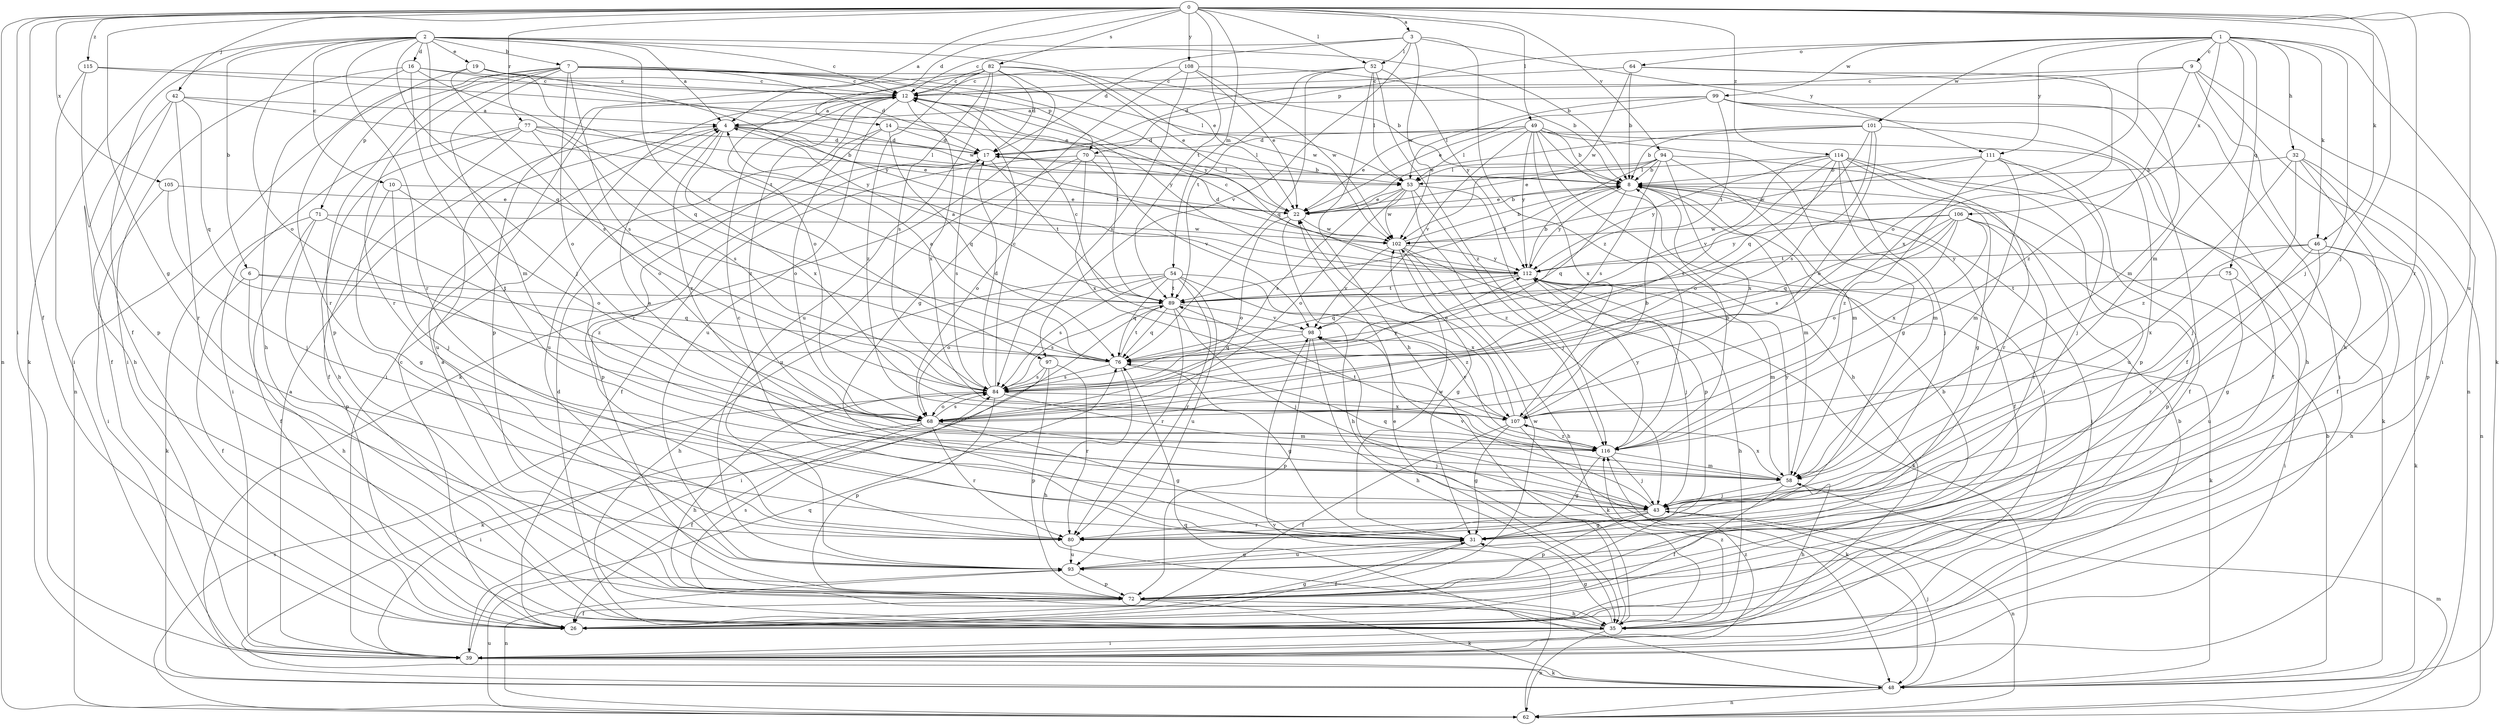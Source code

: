 strict digraph  {
0;
1;
2;
3;
4;
6;
7;
8;
9;
10;
12;
14;
16;
17;
19;
22;
26;
31;
32;
35;
39;
42;
43;
46;
48;
49;
52;
53;
54;
58;
62;
64;
68;
70;
71;
72;
75;
76;
77;
80;
82;
84;
89;
93;
94;
97;
98;
99;
101;
102;
105;
106;
107;
108;
111;
112;
114;
115;
116;
0 -> 3  [label=a];
0 -> 4  [label=a];
0 -> 14  [label=d];
0 -> 26  [label=f];
0 -> 31  [label=g];
0 -> 39  [label=i];
0 -> 42  [label=j];
0 -> 43  [label=j];
0 -> 46  [label=k];
0 -> 49  [label=l];
0 -> 52  [label=l];
0 -> 54  [label=m];
0 -> 62  [label=n];
0 -> 77  [label=r];
0 -> 80  [label=r];
0 -> 82  [label=s];
0 -> 89  [label=t];
0 -> 93  [label=u];
0 -> 94  [label=v];
0 -> 105  [label=x];
0 -> 108  [label=y];
0 -> 114  [label=z];
0 -> 115  [label=z];
1 -> 9  [label=c];
1 -> 32  [label=h];
1 -> 43  [label=j];
1 -> 46  [label=k];
1 -> 48  [label=k];
1 -> 58  [label=m];
1 -> 64  [label=o];
1 -> 68  [label=o];
1 -> 70  [label=p];
1 -> 75  [label=q];
1 -> 99  [label=w];
1 -> 101  [label=w];
1 -> 106  [label=x];
1 -> 111  [label=y];
2 -> 4  [label=a];
2 -> 6  [label=b];
2 -> 7  [label=b];
2 -> 8  [label=b];
2 -> 10  [label=c];
2 -> 12  [label=c];
2 -> 16  [label=d];
2 -> 19  [label=e];
2 -> 22  [label=e];
2 -> 26  [label=f];
2 -> 43  [label=j];
2 -> 48  [label=k];
2 -> 68  [label=o];
2 -> 76  [label=q];
2 -> 80  [label=r];
2 -> 97  [label=v];
3 -> 12  [label=c];
3 -> 17  [label=d];
3 -> 52  [label=l];
3 -> 97  [label=v];
3 -> 102  [label=w];
3 -> 111  [label=y];
3 -> 116  [label=z];
4 -> 17  [label=d];
4 -> 22  [label=e];
4 -> 53  [label=l];
4 -> 93  [label=u];
4 -> 107  [label=x];
4 -> 116  [label=z];
6 -> 26  [label=f];
6 -> 35  [label=h];
6 -> 76  [label=q];
6 -> 89  [label=t];
7 -> 8  [label=b];
7 -> 12  [label=c];
7 -> 17  [label=d];
7 -> 53  [label=l];
7 -> 58  [label=m];
7 -> 62  [label=n];
7 -> 68  [label=o];
7 -> 70  [label=p];
7 -> 71  [label=p];
7 -> 72  [label=p];
7 -> 80  [label=r];
7 -> 84  [label=s];
7 -> 112  [label=y];
8 -> 22  [label=e];
8 -> 26  [label=f];
8 -> 39  [label=i];
8 -> 58  [label=m];
8 -> 76  [label=q];
8 -> 112  [label=y];
9 -> 12  [label=c];
9 -> 17  [label=d];
9 -> 35  [label=h];
9 -> 39  [label=i];
9 -> 62  [label=n];
9 -> 116  [label=z];
10 -> 22  [label=e];
10 -> 31  [label=g];
10 -> 43  [label=j];
10 -> 68  [label=o];
12 -> 4  [label=a];
12 -> 39  [label=i];
12 -> 80  [label=r];
12 -> 89  [label=t];
12 -> 93  [label=u];
12 -> 107  [label=x];
12 -> 112  [label=y];
12 -> 116  [label=z];
14 -> 17  [label=d];
14 -> 53  [label=l];
14 -> 68  [label=o];
14 -> 76  [label=q];
14 -> 93  [label=u];
16 -> 12  [label=c];
16 -> 35  [label=h];
16 -> 39  [label=i];
16 -> 43  [label=j];
16 -> 76  [label=q];
16 -> 102  [label=w];
17 -> 8  [label=b];
17 -> 72  [label=p];
17 -> 84  [label=s];
17 -> 89  [label=t];
19 -> 12  [label=c];
19 -> 80  [label=r];
19 -> 84  [label=s];
19 -> 89  [label=t];
19 -> 112  [label=y];
22 -> 8  [label=b];
22 -> 35  [label=h];
22 -> 68  [label=o];
22 -> 102  [label=w];
26 -> 12  [label=c];
26 -> 31  [label=g];
31 -> 12  [label=c];
31 -> 26  [label=f];
31 -> 93  [label=u];
31 -> 102  [label=w];
32 -> 8  [label=b];
32 -> 26  [label=f];
32 -> 43  [label=j];
32 -> 62  [label=n];
32 -> 72  [label=p];
32 -> 116  [label=z];
35 -> 17  [label=d];
35 -> 22  [label=e];
35 -> 31  [label=g];
35 -> 39  [label=i];
35 -> 62  [label=n];
35 -> 84  [label=s];
35 -> 116  [label=z];
39 -> 4  [label=a];
39 -> 8  [label=b];
39 -> 48  [label=k];
39 -> 76  [label=q];
39 -> 116  [label=z];
42 -> 4  [label=a];
42 -> 26  [label=f];
42 -> 35  [label=h];
42 -> 76  [label=q];
42 -> 80  [label=r];
42 -> 112  [label=y];
43 -> 31  [label=g];
43 -> 62  [label=n];
43 -> 72  [label=p];
43 -> 80  [label=r];
43 -> 98  [label=v];
46 -> 31  [label=g];
46 -> 35  [label=h];
46 -> 48  [label=k];
46 -> 80  [label=r];
46 -> 107  [label=x];
46 -> 112  [label=y];
48 -> 8  [label=b];
48 -> 43  [label=j];
48 -> 62  [label=n];
48 -> 76  [label=q];
49 -> 8  [label=b];
49 -> 17  [label=d];
49 -> 22  [label=e];
49 -> 31  [label=g];
49 -> 35  [label=h];
49 -> 39  [label=i];
49 -> 53  [label=l];
49 -> 72  [label=p];
49 -> 98  [label=v];
49 -> 107  [label=x];
49 -> 112  [label=y];
52 -> 12  [label=c];
52 -> 35  [label=h];
52 -> 53  [label=l];
52 -> 76  [label=q];
52 -> 89  [label=t];
52 -> 112  [label=y];
52 -> 116  [label=z];
53 -> 22  [label=e];
53 -> 43  [label=j];
53 -> 68  [label=o];
53 -> 72  [label=p];
53 -> 84  [label=s];
53 -> 102  [label=w];
53 -> 116  [label=z];
54 -> 35  [label=h];
54 -> 68  [label=o];
54 -> 76  [label=q];
54 -> 80  [label=r];
54 -> 84  [label=s];
54 -> 89  [label=t];
54 -> 93  [label=u];
54 -> 107  [label=x];
54 -> 116  [label=z];
58 -> 4  [label=a];
58 -> 26  [label=f];
58 -> 35  [label=h];
58 -> 43  [label=j];
58 -> 76  [label=q];
58 -> 107  [label=x];
58 -> 112  [label=y];
62 -> 58  [label=m];
62 -> 84  [label=s];
62 -> 93  [label=u];
62 -> 98  [label=v];
64 -> 8  [label=b];
64 -> 12  [label=c];
64 -> 58  [label=m];
64 -> 102  [label=w];
64 -> 107  [label=x];
68 -> 26  [label=f];
68 -> 31  [label=g];
68 -> 39  [label=i];
68 -> 43  [label=j];
68 -> 80  [label=r];
68 -> 84  [label=s];
70 -> 26  [label=f];
70 -> 53  [label=l];
70 -> 68  [label=o];
70 -> 93  [label=u];
70 -> 98  [label=v];
70 -> 107  [label=x];
71 -> 26  [label=f];
71 -> 48  [label=k];
71 -> 72  [label=p];
71 -> 102  [label=w];
71 -> 116  [label=z];
72 -> 4  [label=a];
72 -> 8  [label=b];
72 -> 26  [label=f];
72 -> 35  [label=h];
72 -> 48  [label=k];
72 -> 102  [label=w];
75 -> 39  [label=i];
75 -> 89  [label=t];
75 -> 93  [label=u];
76 -> 4  [label=a];
76 -> 31  [label=g];
76 -> 35  [label=h];
76 -> 84  [label=s];
76 -> 89  [label=t];
77 -> 8  [label=b];
77 -> 17  [label=d];
77 -> 26  [label=f];
77 -> 35  [label=h];
77 -> 39  [label=i];
77 -> 68  [label=o];
77 -> 84  [label=s];
80 -> 93  [label=u];
82 -> 12  [label=c];
82 -> 17  [label=d];
82 -> 22  [label=e];
82 -> 48  [label=k];
82 -> 68  [label=o];
82 -> 72  [label=p];
82 -> 84  [label=s];
82 -> 93  [label=u];
82 -> 102  [label=w];
82 -> 116  [label=z];
84 -> 12  [label=c];
84 -> 17  [label=d];
84 -> 35  [label=h];
84 -> 58  [label=m];
84 -> 68  [label=o];
84 -> 72  [label=p];
84 -> 107  [label=x];
84 -> 112  [label=y];
89 -> 4  [label=a];
89 -> 39  [label=i];
89 -> 43  [label=j];
89 -> 76  [label=q];
89 -> 80  [label=r];
89 -> 84  [label=s];
89 -> 98  [label=v];
93 -> 31  [label=g];
93 -> 62  [label=n];
93 -> 72  [label=p];
94 -> 8  [label=b];
94 -> 22  [label=e];
94 -> 48  [label=k];
94 -> 53  [label=l];
94 -> 58  [label=m];
94 -> 84  [label=s];
94 -> 89  [label=t];
94 -> 107  [label=x];
97 -> 48  [label=k];
97 -> 72  [label=p];
97 -> 80  [label=r];
97 -> 84  [label=s];
98 -> 12  [label=c];
98 -> 35  [label=h];
98 -> 48  [label=k];
98 -> 72  [label=p];
98 -> 76  [label=q];
99 -> 4  [label=a];
99 -> 22  [label=e];
99 -> 26  [label=f];
99 -> 35  [label=h];
99 -> 39  [label=i];
99 -> 53  [label=l];
99 -> 89  [label=t];
101 -> 8  [label=b];
101 -> 17  [label=d];
101 -> 22  [label=e];
101 -> 26  [label=f];
101 -> 68  [label=o];
101 -> 76  [label=q];
101 -> 84  [label=s];
102 -> 8  [label=b];
102 -> 17  [label=d];
102 -> 31  [label=g];
102 -> 35  [label=h];
102 -> 48  [label=k];
102 -> 98  [label=v];
102 -> 112  [label=y];
105 -> 22  [label=e];
105 -> 39  [label=i];
105 -> 43  [label=j];
106 -> 68  [label=o];
106 -> 72  [label=p];
106 -> 76  [label=q];
106 -> 80  [label=r];
106 -> 84  [label=s];
106 -> 89  [label=t];
106 -> 102  [label=w];
106 -> 107  [label=x];
106 -> 112  [label=y];
107 -> 8  [label=b];
107 -> 22  [label=e];
107 -> 26  [label=f];
107 -> 31  [label=g];
107 -> 48  [label=k];
107 -> 98  [label=v];
107 -> 116  [label=z];
108 -> 8  [label=b];
108 -> 12  [label=c];
108 -> 22  [label=e];
108 -> 31  [label=g];
108 -> 84  [label=s];
108 -> 102  [label=w];
111 -> 8  [label=b];
111 -> 26  [label=f];
111 -> 43  [label=j];
111 -> 58  [label=m];
111 -> 102  [label=w];
111 -> 116  [label=z];
112 -> 8  [label=b];
112 -> 12  [label=c];
112 -> 35  [label=h];
112 -> 43  [label=j];
112 -> 48  [label=k];
112 -> 58  [label=m];
112 -> 76  [label=q];
112 -> 89  [label=t];
114 -> 31  [label=g];
114 -> 43  [label=j];
114 -> 53  [label=l];
114 -> 58  [label=m];
114 -> 68  [label=o];
114 -> 80  [label=r];
114 -> 84  [label=s];
114 -> 93  [label=u];
114 -> 98  [label=v];
114 -> 112  [label=y];
115 -> 12  [label=c];
115 -> 22  [label=e];
115 -> 39  [label=i];
115 -> 72  [label=p];
116 -> 8  [label=b];
116 -> 31  [label=g];
116 -> 43  [label=j];
116 -> 58  [label=m];
116 -> 89  [label=t];
116 -> 112  [label=y];
}
